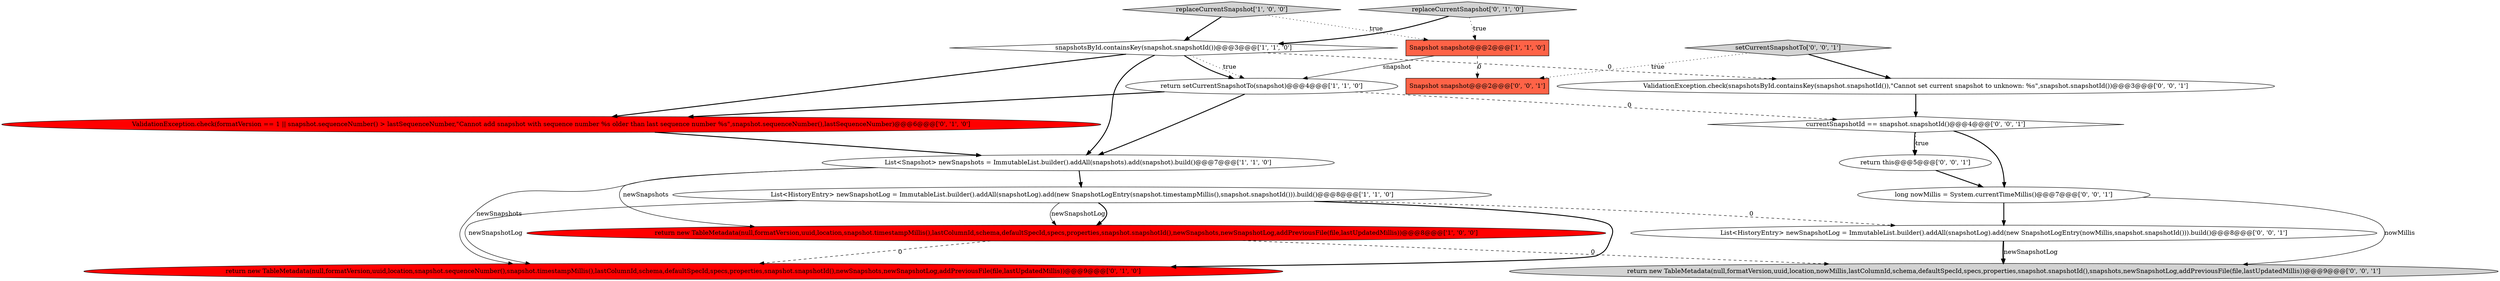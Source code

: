 digraph {
16 [style = filled, label = "long nowMillis = System.currentTimeMillis()@@@7@@@['0', '0', '1']", fillcolor = white, shape = ellipse image = "AAA0AAABBB3BBB"];
2 [style = filled, label = "Snapshot snapshot@@@2@@@['1', '1', '0']", fillcolor = tomato, shape = box image = "AAA0AAABBB1BBB"];
13 [style = filled, label = "currentSnapshotId == snapshot.snapshotId()@@@4@@@['0', '0', '1']", fillcolor = white, shape = diamond image = "AAA0AAABBB3BBB"];
17 [style = filled, label = "setCurrentSnapshotTo['0', '0', '1']", fillcolor = lightgray, shape = diamond image = "AAA0AAABBB3BBB"];
5 [style = filled, label = "return setCurrentSnapshotTo(snapshot)@@@4@@@['1', '1', '0']", fillcolor = white, shape = ellipse image = "AAA0AAABBB1BBB"];
9 [style = filled, label = "return new TableMetadata(null,formatVersion,uuid,location,snapshot.sequenceNumber(),snapshot.timestampMillis(),lastColumnId,schema,defaultSpecId,specs,properties,snapshot.snapshotId(),newSnapshots,newSnapshotLog,addPreviousFile(file,lastUpdatedMillis))@@@9@@@['0', '1', '0']", fillcolor = red, shape = ellipse image = "AAA1AAABBB2BBB"];
10 [style = filled, label = "ValidationException.check(snapshotsById.containsKey(snapshot.snapshotId()),\"Cannot set current snapshot to unknown: %s\",snapshot.snapshotId())@@@3@@@['0', '0', '1']", fillcolor = white, shape = ellipse image = "AAA0AAABBB3BBB"];
4 [style = filled, label = "replaceCurrentSnapshot['1', '0', '0']", fillcolor = lightgray, shape = diamond image = "AAA0AAABBB1BBB"];
11 [style = filled, label = "Snapshot snapshot@@@2@@@['0', '0', '1']", fillcolor = tomato, shape = box image = "AAA0AAABBB3BBB"];
3 [style = filled, label = "List<Snapshot> newSnapshots = ImmutableList.builder().addAll(snapshots).add(snapshot).build()@@@7@@@['1', '1', '0']", fillcolor = white, shape = ellipse image = "AAA0AAABBB1BBB"];
14 [style = filled, label = "List<HistoryEntry> newSnapshotLog = ImmutableList.builder().addAll(snapshotLog).add(new SnapshotLogEntry(nowMillis,snapshot.snapshotId())).build()@@@8@@@['0', '0', '1']", fillcolor = white, shape = ellipse image = "AAA0AAABBB3BBB"];
7 [style = filled, label = "ValidationException.check(formatVersion == 1 || snapshot.sequenceNumber() > lastSequenceNumber,\"Cannot add snapshot with sequence number %s older than last sequence number %s\",snapshot.sequenceNumber(),lastSequenceNumber)@@@6@@@['0', '1', '0']", fillcolor = red, shape = ellipse image = "AAA1AAABBB2BBB"];
0 [style = filled, label = "snapshotsById.containsKey(snapshot.snapshotId())@@@3@@@['1', '1', '0']", fillcolor = white, shape = diamond image = "AAA0AAABBB1BBB"];
15 [style = filled, label = "return new TableMetadata(null,formatVersion,uuid,location,nowMillis,lastColumnId,schema,defaultSpecId,specs,properties,snapshot.snapshotId(),snapshots,newSnapshotLog,addPreviousFile(file,lastUpdatedMillis))@@@9@@@['0', '0', '1']", fillcolor = lightgray, shape = ellipse image = "AAA0AAABBB3BBB"];
6 [style = filled, label = "return new TableMetadata(null,formatVersion,uuid,location,snapshot.timestampMillis(),lastColumnId,schema,defaultSpecId,specs,properties,snapshot.snapshotId(),newSnapshots,newSnapshotLog,addPreviousFile(file,lastUpdatedMillis))@@@8@@@['1', '0', '0']", fillcolor = red, shape = ellipse image = "AAA1AAABBB1BBB"];
1 [style = filled, label = "List<HistoryEntry> newSnapshotLog = ImmutableList.builder().addAll(snapshotLog).add(new SnapshotLogEntry(snapshot.timestampMillis(),snapshot.snapshotId())).build()@@@8@@@['1', '1', '0']", fillcolor = white, shape = ellipse image = "AAA0AAABBB1BBB"];
8 [style = filled, label = "replaceCurrentSnapshot['0', '1', '0']", fillcolor = lightgray, shape = diamond image = "AAA0AAABBB2BBB"];
12 [style = filled, label = "return this@@@5@@@['0', '0', '1']", fillcolor = white, shape = ellipse image = "AAA0AAABBB3BBB"];
1->9 [style = solid, label="newSnapshotLog"];
0->3 [style = bold, label=""];
5->3 [style = bold, label=""];
17->10 [style = bold, label=""];
5->13 [style = dashed, label="0"];
3->9 [style = solid, label="newSnapshots"];
0->5 [style = dotted, label="true"];
3->1 [style = bold, label=""];
13->12 [style = dotted, label="true"];
1->14 [style = dashed, label="0"];
1->6 [style = solid, label="newSnapshotLog"];
8->2 [style = dotted, label="true"];
6->9 [style = dashed, label="0"];
12->16 [style = bold, label=""];
3->6 [style = solid, label="newSnapshots"];
13->16 [style = bold, label=""];
7->3 [style = bold, label=""];
2->5 [style = solid, label="snapshot"];
1->9 [style = bold, label=""];
4->0 [style = bold, label=""];
0->10 [style = dashed, label="0"];
0->7 [style = bold, label=""];
8->0 [style = bold, label=""];
1->6 [style = bold, label=""];
13->12 [style = bold, label=""];
14->15 [style = solid, label="newSnapshotLog"];
10->13 [style = bold, label=""];
6->15 [style = dashed, label="0"];
5->7 [style = bold, label=""];
16->14 [style = bold, label=""];
2->11 [style = dashed, label="0"];
14->15 [style = bold, label=""];
16->15 [style = solid, label="nowMillis"];
4->2 [style = dotted, label="true"];
0->5 [style = bold, label=""];
17->11 [style = dotted, label="true"];
}
